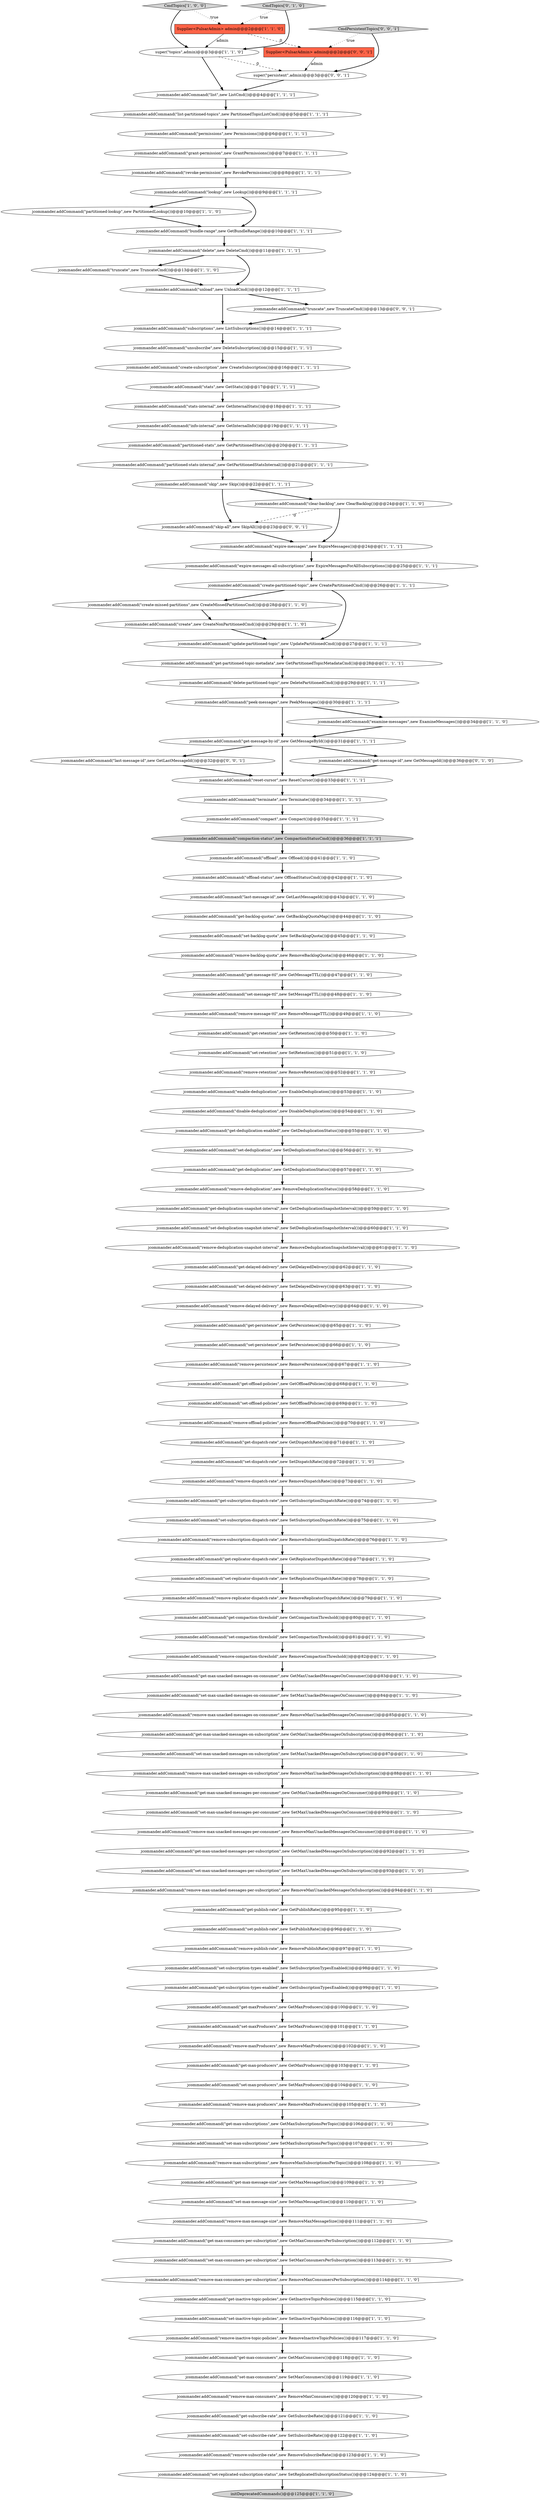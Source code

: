 digraph {
75 [style = filled, label = "jcommander.addCommand(\"get-max-producers\",new GetMaxProducers())@@@103@@@['1', '1', '0']", fillcolor = white, shape = ellipse image = "AAA0AAABBB1BBB"];
71 [style = filled, label = "jcommander.addCommand(\"get-message-by-id\",new GetMessageById())@@@31@@@['1', '1', '1']", fillcolor = white, shape = ellipse image = "AAA0AAABBB1BBB"];
31 [style = filled, label = "Supplier<PulsarAdmin> admin@@@2@@@['1', '1', '0']", fillcolor = tomato, shape = box image = "AAA0AAABBB1BBB"];
124 [style = filled, label = "CmdTopics['0', '1', '0']", fillcolor = lightgray, shape = diamond image = "AAA0AAABBB2BBB"];
78 [style = filled, label = "jcommander.addCommand(\"unsubscribe\",new DeleteSubscription())@@@15@@@['1', '1', '1']", fillcolor = white, shape = ellipse image = "AAA0AAABBB1BBB"];
100 [style = filled, label = "jcommander.addCommand(\"get-deduplication-snapshot-interval\",new GetDeduplicationSnapshotInterval())@@@59@@@['1', '1', '0']", fillcolor = white, shape = ellipse image = "AAA0AAABBB1BBB"];
22 [style = filled, label = "jcommander.addCommand(\"create-partitioned-topic\",new CreatePartitionedCmd())@@@26@@@['1', '1', '1']", fillcolor = white, shape = ellipse image = "AAA0AAABBB1BBB"];
40 [style = filled, label = "jcommander.addCommand(\"get-partitioned-topic-metadata\",new GetPartitionedTopicMetadataCmd())@@@28@@@['1', '1', '1']", fillcolor = white, shape = ellipse image = "AAA0AAABBB1BBB"];
110 [style = filled, label = "jcommander.addCommand(\"enable-deduplication\",new EnableDeduplication())@@@53@@@['1', '1', '0']", fillcolor = white, shape = ellipse image = "AAA0AAABBB1BBB"];
50 [style = filled, label = "jcommander.addCommand(\"set-max-unacked-messages-per-subscription\",new SetMaxUnackedMessagesOnSubscription())@@@93@@@['1', '1', '0']", fillcolor = white, shape = ellipse image = "AAA0AAABBB1BBB"];
77 [style = filled, label = "jcommander.addCommand(\"remove-maxProducers\",new RemoveMaxProducers())@@@102@@@['1', '1', '0']", fillcolor = white, shape = ellipse image = "AAA0AAABBB1BBB"];
76 [style = filled, label = "jcommander.addCommand(\"stats\",new GetStats())@@@17@@@['1', '1', '1']", fillcolor = white, shape = ellipse image = "AAA0AAABBB1BBB"];
58 [style = filled, label = "jcommander.addCommand(\"partitioned-stats\",new GetPartitionedStats())@@@20@@@['1', '1', '1']", fillcolor = white, shape = ellipse image = "AAA0AAABBB1BBB"];
115 [style = filled, label = "jcommander.addCommand(\"get-max-unacked-messages-on-subscription\",new GetMaxUnackedMessagesOnSubscription())@@@86@@@['1', '1', '0']", fillcolor = white, shape = ellipse image = "AAA0AAABBB1BBB"];
98 [style = filled, label = "jcommander.addCommand(\"list\",new ListCmd())@@@4@@@['1', '1', '1']", fillcolor = white, shape = ellipse image = "AAA0AAABBB1BBB"];
26 [style = filled, label = "jcommander.addCommand(\"remove-publish-rate\",new RemovePublishRate())@@@97@@@['1', '1', '0']", fillcolor = white, shape = ellipse image = "AAA0AAABBB1BBB"];
87 [style = filled, label = "jcommander.addCommand(\"delete\",new DeleteCmd())@@@11@@@['1', '1', '1']", fillcolor = white, shape = ellipse image = "AAA0AAABBB1BBB"];
128 [style = filled, label = "Supplier<PulsarAdmin> admin@@@2@@@['0', '0', '1']", fillcolor = tomato, shape = box image = "AAA0AAABBB3BBB"];
46 [style = filled, label = "jcommander.addCommand(\"remove-max-consumers-per-subscription\",new RemoveMaxConsumersPerSubscription())@@@114@@@['1', '1', '0']", fillcolor = white, shape = ellipse image = "AAA0AAABBB1BBB"];
1 [style = filled, label = "jcommander.addCommand(\"partitioned-stats-internal\",new GetPartitionedStatsInternal())@@@21@@@['1', '1', '1']", fillcolor = white, shape = ellipse image = "AAA0AAABBB1BBB"];
3 [style = filled, label = "jcommander.addCommand(\"get-dispatch-rate\",new GetDispatchRate())@@@71@@@['1', '1', '0']", fillcolor = white, shape = ellipse image = "AAA0AAABBB1BBB"];
91 [style = filled, label = "jcommander.addCommand(\"remove-replicator-dispatch-rate\",new RemoveReplicatorDispatchRate())@@@79@@@['1', '1', '0']", fillcolor = white, shape = ellipse image = "AAA0AAABBB1BBB"];
121 [style = filled, label = "jcommander.addCommand(\"set-compaction-threshold\",new SetCompactionThreshold())@@@81@@@['1', '1', '0']", fillcolor = white, shape = ellipse image = "AAA0AAABBB1BBB"];
131 [style = filled, label = "jcommander.addCommand(\"skip-all\",new SkipAll())@@@23@@@['0', '0', '1']", fillcolor = white, shape = ellipse image = "AAA0AAABBB3BBB"];
0 [style = filled, label = "jcommander.addCommand(\"create-subscription\",new CreateSubscription())@@@16@@@['1', '1', '1']", fillcolor = white, shape = ellipse image = "AAA0AAABBB1BBB"];
104 [style = filled, label = "CmdTopics['1', '0', '0']", fillcolor = lightgray, shape = diamond image = "AAA0AAABBB1BBB"];
15 [style = filled, label = "jcommander.addCommand(\"set-subscription-dispatch-rate\",new SetSubscriptionDispatchRate())@@@75@@@['1', '1', '0']", fillcolor = white, shape = ellipse image = "AAA0AAABBB1BBB"];
45 [style = filled, label = "jcommander.addCommand(\"get-delayed-delivery\",new GetDelayedDelivery())@@@62@@@['1', '1', '0']", fillcolor = white, shape = ellipse image = "AAA0AAABBB1BBB"];
123 [style = filled, label = "jcommander.addCommand(\"grant-permission\",new GrantPermissions())@@@7@@@['1', '1', '1']", fillcolor = white, shape = ellipse image = "AAA0AAABBB1BBB"];
28 [style = filled, label = "jcommander.addCommand(\"terminate\",new Terminate())@@@34@@@['1', '1', '1']", fillcolor = white, shape = ellipse image = "AAA0AAABBB1BBB"];
57 [style = filled, label = "jcommander.addCommand(\"set-max-consumers\",new SetMaxConsumers())@@@119@@@['1', '1', '0']", fillcolor = white, shape = ellipse image = "AAA0AAABBB1BBB"];
122 [style = filled, label = "jcommander.addCommand(\"remove-max-unacked-messages-on-consumer\",new RemoveMaxUnackedMessagesOnConsumer())@@@85@@@['1', '1', '0']", fillcolor = white, shape = ellipse image = "AAA0AAABBB1BBB"];
13 [style = filled, label = "jcommander.addCommand(\"permissions\",new Permissions())@@@6@@@['1', '1', '1']", fillcolor = white, shape = ellipse image = "AAA0AAABBB1BBB"];
52 [style = filled, label = "jcommander.addCommand(\"set-max-unacked-messages-on-subscription\",new SetMaxUnackedMessagesOnSubscription())@@@87@@@['1', '1', '0']", fillcolor = white, shape = ellipse image = "AAA0AAABBB1BBB"];
84 [style = filled, label = "jcommander.addCommand(\"get-inactive-topic-policies\",new GetInactiveTopicPolicies())@@@115@@@['1', '1', '0']", fillcolor = white, shape = ellipse image = "AAA0AAABBB1BBB"];
23 [style = filled, label = "jcommander.addCommand(\"set-retention\",new SetRetention())@@@51@@@['1', '1', '0']", fillcolor = white, shape = ellipse image = "AAA0AAABBB1BBB"];
33 [style = filled, label = "jcommander.addCommand(\"offload\",new Offload())@@@41@@@['1', '1', '0']", fillcolor = white, shape = ellipse image = "AAA0AAABBB1BBB"];
48 [style = filled, label = "jcommander.addCommand(\"remove-subscription-dispatch-rate\",new RemoveSubscriptionDispatchRate())@@@76@@@['1', '1', '0']", fillcolor = white, shape = ellipse image = "AAA0AAABBB1BBB"];
24 [style = filled, label = "jcommander.addCommand(\"get-max-unacked-messages-per-consumer\",new GetMaxUnackedMessagesOnConsumer())@@@89@@@['1', '1', '0']", fillcolor = white, shape = ellipse image = "AAA0AAABBB1BBB"];
25 [style = filled, label = "jcommander.addCommand(\"set-deduplication\",new SetDeduplicationStatus())@@@56@@@['1', '1', '0']", fillcolor = white, shape = ellipse image = "AAA0AAABBB1BBB"];
42 [style = filled, label = "jcommander.addCommand(\"set-max-subscriptions\",new SetMaxSubscriptionsPerTopic())@@@107@@@['1', '1', '0']", fillcolor = white, shape = ellipse image = "AAA0AAABBB1BBB"];
36 [style = filled, label = "jcommander.addCommand(\"create\",new CreateNonPartitionedCmd())@@@29@@@['1', '1', '0']", fillcolor = white, shape = ellipse image = "AAA0AAABBB1BBB"];
127 [style = filled, label = "jcommander.addCommand(\"last-message-id\",new GetLastMessageId())@@@32@@@['0', '0', '1']", fillcolor = white, shape = ellipse image = "AAA0AAABBB3BBB"];
53 [style = filled, label = "jcommander.addCommand(\"remove-inactive-topic-policies\",new RemoveInactiveTopicPolicies())@@@117@@@['1', '1', '0']", fillcolor = white, shape = ellipse image = "AAA0AAABBB1BBB"];
65 [style = filled, label = "jcommander.addCommand(\"subscriptions\",new ListSubscriptions())@@@14@@@['1', '1', '1']", fillcolor = white, shape = ellipse image = "AAA0AAABBB1BBB"];
119 [style = filled, label = "jcommander.addCommand(\"set-dispatch-rate\",new SetDispatchRate())@@@72@@@['1', '1', '0']", fillcolor = white, shape = ellipse image = "AAA0AAABBB1BBB"];
51 [style = filled, label = "jcommander.addCommand(\"get-compaction-threshold\",new GetCompactionThreshold())@@@80@@@['1', '1', '0']", fillcolor = white, shape = ellipse image = "AAA0AAABBB1BBB"];
16 [style = filled, label = "jcommander.addCommand(\"get-publish-rate\",new GetPublishRate())@@@95@@@['1', '1', '0']", fillcolor = white, shape = ellipse image = "AAA0AAABBB1BBB"];
96 [style = filled, label = "jcommander.addCommand(\"get-backlog-quotas\",new GetBacklogQuotaMap())@@@44@@@['1', '1', '0']", fillcolor = white, shape = ellipse image = "AAA0AAABBB1BBB"];
129 [style = filled, label = "CmdPersistentTopics['0', '0', '1']", fillcolor = lightgray, shape = diamond image = "AAA0AAABBB3BBB"];
126 [style = filled, label = "jcommander.addCommand(\"truncate\",new TruncateCmd())@@@13@@@['0', '0', '1']", fillcolor = white, shape = ellipse image = "AAA0AAABBB3BBB"];
130 [style = filled, label = "super(\"persistent\",admin)@@@3@@@['0', '0', '1']", fillcolor = white, shape = ellipse image = "AAA0AAABBB3BBB"];
20 [style = filled, label = "jcommander.addCommand(\"remove-deduplication\",new RemoveDeduplicationStatus())@@@58@@@['1', '1', '0']", fillcolor = white, shape = ellipse image = "AAA0AAABBB1BBB"];
44 [style = filled, label = "jcommander.addCommand(\"get-subscribe-rate\",new GetSubscribeRate())@@@121@@@['1', '1', '0']", fillcolor = white, shape = ellipse image = "AAA0AAABBB1BBB"];
73 [style = filled, label = "jcommander.addCommand(\"set-message-ttl\",new SetMessageTTL())@@@48@@@['1', '1', '0']", fillcolor = white, shape = ellipse image = "AAA0AAABBB1BBB"];
112 [style = filled, label = "jcommander.addCommand(\"partitioned-lookup\",new PartitionedLookup())@@@10@@@['1', '1', '0']", fillcolor = white, shape = ellipse image = "AAA0AAABBB1BBB"];
60 [style = filled, label = "jcommander.addCommand(\"get-max-message-size\",new GetMaxMessageSize())@@@109@@@['1', '1', '0']", fillcolor = white, shape = ellipse image = "AAA0AAABBB1BBB"];
92 [style = filled, label = "jcommander.addCommand(\"list-partitioned-topics\",new PartitionedTopicListCmd())@@@5@@@['1', '1', '1']", fillcolor = white, shape = ellipse image = "AAA0AAABBB1BBB"];
88 [style = filled, label = "jcommander.addCommand(\"remove-dispatch-rate\",new RemoveDispatchRate())@@@73@@@['1', '1', '0']", fillcolor = white, shape = ellipse image = "AAA0AAABBB1BBB"];
39 [style = filled, label = "jcommander.addCommand(\"reset-cursor\",new ResetCursor())@@@33@@@['1', '1', '1']", fillcolor = white, shape = ellipse image = "AAA0AAABBB1BBB"];
56 [style = filled, label = "jcommander.addCommand(\"set-delayed-delivery\",new SetDelayedDelivery())@@@63@@@['1', '1', '0']", fillcolor = white, shape = ellipse image = "AAA0AAABBB1BBB"];
86 [style = filled, label = "jcommander.addCommand(\"get-max-consumers-per-subscription\",new GetMaxConsumersPerSubscription())@@@112@@@['1', '1', '0']", fillcolor = white, shape = ellipse image = "AAA0AAABBB1BBB"];
89 [style = filled, label = "jcommander.addCommand(\"set-backlog-quota\",new SetBacklogQuota())@@@45@@@['1', '1', '0']", fillcolor = white, shape = ellipse image = "AAA0AAABBB1BBB"];
14 [style = filled, label = "jcommander.addCommand(\"remove-max-unacked-messages-per-consumer\",new RemoveMaxUnackedMessagesOnConsumer())@@@91@@@['1', '1', '0']", fillcolor = white, shape = ellipse image = "AAA0AAABBB1BBB"];
120 [style = filled, label = "jcommander.addCommand(\"set-replicator-dispatch-rate\",new SetReplicatorDispatchRate())@@@78@@@['1', '1', '0']", fillcolor = white, shape = ellipse image = "AAA0AAABBB1BBB"];
111 [style = filled, label = "jcommander.addCommand(\"create-missed-partitions\",new CreateMissedPartitionsCmd())@@@28@@@['1', '1', '0']", fillcolor = white, shape = ellipse image = "AAA0AAABBB1BBB"];
4 [style = filled, label = "jcommander.addCommand(\"remove-compaction-threshold\",new RemoveCompactionThreshold())@@@82@@@['1', '1', '0']", fillcolor = white, shape = ellipse image = "AAA0AAABBB1BBB"];
11 [style = filled, label = "jcommander.addCommand(\"set-max-producers\",new SetMaxProducers())@@@104@@@['1', '1', '0']", fillcolor = white, shape = ellipse image = "AAA0AAABBB1BBB"];
37 [style = filled, label = "jcommander.addCommand(\"get-retention\",new GetRetention())@@@50@@@['1', '1', '0']", fillcolor = white, shape = ellipse image = "AAA0AAABBB1BBB"];
93 [style = filled, label = "jcommander.addCommand(\"get-subscription-types-enabled\",new GetSubscriptionTypesEnabled())@@@99@@@['1', '1', '0']", fillcolor = white, shape = ellipse image = "AAA0AAABBB1BBB"];
47 [style = filled, label = "jcommander.addCommand(\"remove-offload-policies\",new RemoveOffloadPolicies())@@@70@@@['1', '1', '0']", fillcolor = white, shape = ellipse image = "AAA0AAABBB1BBB"];
95 [style = filled, label = "jcommander.addCommand(\"get-max-subscriptions\",new GetMaxSubscriptionsPerTopic())@@@106@@@['1', '1', '0']", fillcolor = white, shape = ellipse image = "AAA0AAABBB1BBB"];
103 [style = filled, label = "jcommander.addCommand(\"set-publish-rate\",new SetPublishRate())@@@96@@@['1', '1', '0']", fillcolor = white, shape = ellipse image = "AAA0AAABBB1BBB"];
38 [style = filled, label = "jcommander.addCommand(\"expire-messages-all-subscriptions\",new ExpireMessagesForAllSubscriptions())@@@25@@@['1', '1', '1']", fillcolor = white, shape = ellipse image = "AAA0AAABBB1BBB"];
27 [style = filled, label = "jcommander.addCommand(\"peek-messages\",new PeekMessages())@@@30@@@['1', '1', '1']", fillcolor = white, shape = ellipse image = "AAA0AAABBB1BBB"];
125 [style = filled, label = "jcommander.addCommand(\"get-message-id\",new GetMessageId())@@@36@@@['0', '1', '0']", fillcolor = white, shape = ellipse image = "AAA1AAABBB2BBB"];
61 [style = filled, label = "jcommander.addCommand(\"get-replicator-dispatch-rate\",new GetReplicatorDispatchRate())@@@77@@@['1', '1', '0']", fillcolor = white, shape = ellipse image = "AAA0AAABBB1BBB"];
6 [style = filled, label = "jcommander.addCommand(\"remove-deduplication-snapshot-interval\",new RemoveDeduplicationSnapshotInterval())@@@61@@@['1', '1', '0']", fillcolor = white, shape = ellipse image = "AAA0AAABBB1BBB"];
2 [style = filled, label = "jcommander.addCommand(\"set-offload-policies\",new SetOffloadPolicies())@@@69@@@['1', '1', '0']", fillcolor = white, shape = ellipse image = "AAA0AAABBB1BBB"];
69 [style = filled, label = "jcommander.addCommand(\"truncate\",new TruncateCmd())@@@13@@@['1', '1', '0']", fillcolor = white, shape = ellipse image = "AAA0AAABBB1BBB"];
59 [style = filled, label = "jcommander.addCommand(\"compaction-status\",new CompactionStatusCmd())@@@36@@@['1', '1', '1']", fillcolor = lightgray, shape = ellipse image = "AAA0AAABBB1BBB"];
70 [style = filled, label = "jcommander.addCommand(\"revoke-permission\",new RevokePermissions())@@@8@@@['1', '1', '1']", fillcolor = white, shape = ellipse image = "AAA0AAABBB1BBB"];
66 [style = filled, label = "jcommander.addCommand(\"remove-max-message-size\",new RemoveMaxMessageSize())@@@111@@@['1', '1', '0']", fillcolor = white, shape = ellipse image = "AAA0AAABBB1BBB"];
54 [style = filled, label = "jcommander.addCommand(\"remove-max-subscriptions\",new RemoveMaxSubscriptionsPerTopic())@@@108@@@['1', '1', '0']", fillcolor = white, shape = ellipse image = "AAA0AAABBB1BBB"];
49 [style = filled, label = "jcommander.addCommand(\"compact\",new Compact())@@@35@@@['1', '1', '1']", fillcolor = white, shape = ellipse image = "AAA0AAABBB1BBB"];
118 [style = filled, label = "jcommander.addCommand(\"remove-max-unacked-messages-per-subscription\",new RemoveMaxUnackedMessagesOnSubscription())@@@94@@@['1', '1', '0']", fillcolor = white, shape = ellipse image = "AAA0AAABBB1BBB"];
74 [style = filled, label = "jcommander.addCommand(\"set-max-unacked-messages-on-consumer\",new SetMaxUnackedMessagesOnConsumer())@@@84@@@['1', '1', '0']", fillcolor = white, shape = ellipse image = "AAA0AAABBB1BBB"];
101 [style = filled, label = "jcommander.addCommand(\"get-subscription-dispatch-rate\",new GetSubscriptionDispatchRate())@@@74@@@['1', '1', '0']", fillcolor = white, shape = ellipse image = "AAA0AAABBB1BBB"];
117 [style = filled, label = "jcommander.addCommand(\"get-message-ttl\",new GetMessageTTL())@@@47@@@['1', '1', '0']", fillcolor = white, shape = ellipse image = "AAA0AAABBB1BBB"];
30 [style = filled, label = "jcommander.addCommand(\"get-max-unacked-messages-on-consumer\",new GetMaxUnackedMessagesOnConsumer())@@@83@@@['1', '1', '0']", fillcolor = white, shape = ellipse image = "AAA0AAABBB1BBB"];
5 [style = filled, label = "jcommander.addCommand(\"set-replicated-subscription-status\",new SetReplicatedSubscriptionStatus())@@@124@@@['1', '1', '0']", fillcolor = white, shape = ellipse image = "AAA0AAABBB1BBB"];
8 [style = filled, label = "jcommander.addCommand(\"bundle-range\",new GetBundleRange())@@@10@@@['1', '1', '1']", fillcolor = white, shape = ellipse image = "AAA0AAABBB1BBB"];
35 [style = filled, label = "jcommander.addCommand(\"last-message-id\",new GetLastMessageId())@@@43@@@['1', '1', '0']", fillcolor = white, shape = ellipse image = "AAA0AAABBB1BBB"];
108 [style = filled, label = "jcommander.addCommand(\"remove-max-producers\",new RemoveMaxProducers())@@@105@@@['1', '1', '0']", fillcolor = white, shape = ellipse image = "AAA0AAABBB1BBB"];
12 [style = filled, label = "jcommander.addCommand(\"remove-max-unacked-messages-on-subscription\",new RemoveMaxUnackedMessagesOnSubscription())@@@88@@@['1', '1', '0']", fillcolor = white, shape = ellipse image = "AAA0AAABBB1BBB"];
18 [style = filled, label = "jcommander.addCommand(\"get-max-unacked-messages-per-subscription\",new GetMaxUnackedMessagesOnSubscription())@@@92@@@['1', '1', '0']", fillcolor = white, shape = ellipse image = "AAA0AAABBB1BBB"];
19 [style = filled, label = "jcommander.addCommand(\"get-max-consumers\",new GetMaxConsumers())@@@118@@@['1', '1', '0']", fillcolor = white, shape = ellipse image = "AAA0AAABBB1BBB"];
102 [style = filled, label = "jcommander.addCommand(\"set-max-consumers-per-subscription\",new SetMaxConsumersPerSubscription())@@@113@@@['1', '1', '0']", fillcolor = white, shape = ellipse image = "AAA0AAABBB1BBB"];
107 [style = filled, label = "jcommander.addCommand(\"set-deduplication-snapshot-interval\",new SetDeduplicationSnapshotInterval())@@@60@@@['1', '1', '0']", fillcolor = white, shape = ellipse image = "AAA0AAABBB1BBB"];
67 [style = filled, label = "jcommander.addCommand(\"clear-backlog\",new ClearBacklog())@@@24@@@['1', '1', '0']", fillcolor = white, shape = ellipse image = "AAA0AAABBB1BBB"];
68 [style = filled, label = "jcommander.addCommand(\"get-deduplication-enabled\",new GetDeduplicationStatus())@@@55@@@['1', '1', '0']", fillcolor = white, shape = ellipse image = "AAA0AAABBB1BBB"];
80 [style = filled, label = "jcommander.addCommand(\"set-maxProducers\",new SetMaxProducers())@@@101@@@['1', '1', '0']", fillcolor = white, shape = ellipse image = "AAA0AAABBB1BBB"];
114 [style = filled, label = "jcommander.addCommand(\"get-offload-policies\",new GetOffloadPolicies())@@@68@@@['1', '1', '0']", fillcolor = white, shape = ellipse image = "AAA0AAABBB1BBB"];
9 [style = filled, label = "jcommander.addCommand(\"lookup\",new Lookup())@@@9@@@['1', '1', '1']", fillcolor = white, shape = ellipse image = "AAA0AAABBB1BBB"];
97 [style = filled, label = "jcommander.addCommand(\"set-subscription-types-enabled\",new SetSubscriptionTypesEnabled())@@@98@@@['1', '1', '0']", fillcolor = white, shape = ellipse image = "AAA0AAABBB1BBB"];
106 [style = filled, label = "jcommander.addCommand(\"offload-status\",new OffloadStatusCmd())@@@42@@@['1', '1', '0']", fillcolor = white, shape = ellipse image = "AAA0AAABBB1BBB"];
82 [style = filled, label = "jcommander.addCommand(\"get-persistence\",new GetPersistence())@@@65@@@['1', '1', '0']", fillcolor = white, shape = ellipse image = "AAA0AAABBB1BBB"];
29 [style = filled, label = "jcommander.addCommand(\"remove-retention\",new RemoveRetention())@@@52@@@['1', '1', '0']", fillcolor = white, shape = ellipse image = "AAA0AAABBB1BBB"];
64 [style = filled, label = "jcommander.addCommand(\"remove-message-ttl\",new RemoveMessageTTL())@@@49@@@['1', '1', '0']", fillcolor = white, shape = ellipse image = "AAA0AAABBB1BBB"];
63 [style = filled, label = "jcommander.addCommand(\"remove-max-consumers\",new RemoveMaxConsumers())@@@120@@@['1', '1', '0']", fillcolor = white, shape = ellipse image = "AAA0AAABBB1BBB"];
83 [style = filled, label = "super(\"topics\",admin)@@@3@@@['1', '1', '0']", fillcolor = white, shape = ellipse image = "AAA0AAABBB1BBB"];
62 [style = filled, label = "jcommander.addCommand(\"info-internal\",new GetInternalInfo())@@@19@@@['1', '1', '1']", fillcolor = white, shape = ellipse image = "AAA0AAABBB1BBB"];
109 [style = filled, label = "jcommander.addCommand(\"remove-persistence\",new RemovePersistence())@@@67@@@['1', '1', '0']", fillcolor = white, shape = ellipse image = "AAA0AAABBB1BBB"];
7 [style = filled, label = "jcommander.addCommand(\"delete-partitioned-topic\",new DeletePartitionedCmd())@@@29@@@['1', '1', '1']", fillcolor = white, shape = ellipse image = "AAA0AAABBB1BBB"];
10 [style = filled, label = "jcommander.addCommand(\"update-partitioned-topic\",new UpdatePartitionedCmd())@@@27@@@['1', '1', '1']", fillcolor = white, shape = ellipse image = "AAA0AAABBB1BBB"];
72 [style = filled, label = "jcommander.addCommand(\"set-inactive-topic-policies\",new SetInactiveTopicPolicies())@@@116@@@['1', '1', '0']", fillcolor = white, shape = ellipse image = "AAA0AAABBB1BBB"];
116 [style = filled, label = "jcommander.addCommand(\"unload\",new UnloadCmd())@@@12@@@['1', '1', '1']", fillcolor = white, shape = ellipse image = "AAA0AAABBB1BBB"];
85 [style = filled, label = "jcommander.addCommand(\"remove-subscribe-rate\",new RemoveSubscribeRate())@@@123@@@['1', '1', '0']", fillcolor = white, shape = ellipse image = "AAA0AAABBB1BBB"];
90 [style = filled, label = "jcommander.addCommand(\"remove-delayed-delivery\",new RemoveDelayedDelivery())@@@64@@@['1', '1', '0']", fillcolor = white, shape = ellipse image = "AAA0AAABBB1BBB"];
105 [style = filled, label = "jcommander.addCommand(\"skip\",new Skip())@@@22@@@['1', '1', '1']", fillcolor = white, shape = ellipse image = "AAA0AAABBB1BBB"];
21 [style = filled, label = "jcommander.addCommand(\"get-maxProducers\",new GetMaxProducers())@@@100@@@['1', '1', '0']", fillcolor = white, shape = ellipse image = "AAA0AAABBB1BBB"];
99 [style = filled, label = "jcommander.addCommand(\"examine-messages\",new ExamineMessages())@@@34@@@['1', '1', '0']", fillcolor = white, shape = ellipse image = "AAA0AAABBB1BBB"];
81 [style = filled, label = "initDeprecatedCommands()@@@125@@@['1', '1', '0']", fillcolor = lightgray, shape = ellipse image = "AAA0AAABBB1BBB"];
79 [style = filled, label = "jcommander.addCommand(\"disable-deduplication\",new DisableDeduplication())@@@54@@@['1', '1', '0']", fillcolor = white, shape = ellipse image = "AAA0AAABBB1BBB"];
17 [style = filled, label = "jcommander.addCommand(\"stats-internal\",new GetInternalStats())@@@18@@@['1', '1', '1']", fillcolor = white, shape = ellipse image = "AAA0AAABBB1BBB"];
34 [style = filled, label = "jcommander.addCommand(\"set-persistence\",new SetPersistence())@@@66@@@['1', '1', '0']", fillcolor = white, shape = ellipse image = "AAA0AAABBB1BBB"];
32 [style = filled, label = "jcommander.addCommand(\"remove-backlog-quota\",new RemoveBacklogQuota())@@@46@@@['1', '1', '0']", fillcolor = white, shape = ellipse image = "AAA0AAABBB1BBB"];
55 [style = filled, label = "jcommander.addCommand(\"set-subscribe-rate\",new SetSubscribeRate())@@@122@@@['1', '1', '0']", fillcolor = white, shape = ellipse image = "AAA0AAABBB1BBB"];
94 [style = filled, label = "jcommander.addCommand(\"get-deduplication\",new GetDeduplicationStatus())@@@57@@@['1', '1', '0']", fillcolor = white, shape = ellipse image = "AAA0AAABBB1BBB"];
41 [style = filled, label = "jcommander.addCommand(\"set-max-unacked-messages-per-consumer\",new SetMaxUnackedMessagesOnConsumer())@@@90@@@['1', '1', '0']", fillcolor = white, shape = ellipse image = "AAA0AAABBB1BBB"];
43 [style = filled, label = "jcommander.addCommand(\"set-max-message-size\",new SetMaxMessageSize())@@@110@@@['1', '1', '0']", fillcolor = white, shape = ellipse image = "AAA0AAABBB1BBB"];
113 [style = filled, label = "jcommander.addCommand(\"expire-messages\",new ExpireMessages())@@@24@@@['1', '1', '1']", fillcolor = white, shape = ellipse image = "AAA0AAABBB1BBB"];
104->83 [style = bold, label=""];
87->116 [style = bold, label=""];
129->128 [style = dotted, label="true"];
32->117 [style = bold, label=""];
114->2 [style = bold, label=""];
87->69 [style = bold, label=""];
105->131 [style = bold, label=""];
105->67 [style = bold, label=""];
101->15 [style = bold, label=""];
120->91 [style = bold, label=""];
20->100 [style = bold, label=""];
51->121 [style = bold, label=""];
64->37 [style = bold, label=""];
12->24 [style = bold, label=""];
28->49 [style = bold, label=""];
121->4 [style = bold, label=""];
31->83 [style = solid, label="admin"];
31->128 [style = dashed, label="0"];
10->40 [style = bold, label=""];
106->35 [style = bold, label=""];
6->45 [style = bold, label=""];
128->130 [style = solid, label="admin"];
5->81 [style = bold, label=""];
71->125 [style = bold, label=""];
98->92 [style = bold, label=""];
47->3 [style = bold, label=""];
71->39 [style = bold, label=""];
113->38 [style = bold, label=""];
29->110 [style = bold, label=""];
8->87 [style = bold, label=""];
100->107 [style = bold, label=""];
30->74 [style = bold, label=""];
44->55 [style = bold, label=""];
23->29 [style = bold, label=""];
102->46 [style = bold, label=""];
99->71 [style = bold, label=""];
53->19 [style = bold, label=""];
71->127 [style = bold, label=""];
126->65 [style = bold, label=""];
85->5 [style = bold, label=""];
93->21 [style = bold, label=""];
42->54 [style = bold, label=""];
27->71 [style = bold, label=""];
67->131 [style = dashed, label="0"];
116->65 [style = bold, label=""];
77->75 [style = bold, label=""];
86->102 [style = bold, label=""];
2->47 [style = bold, label=""];
108->95 [style = bold, label=""];
130->98 [style = bold, label=""];
61->120 [style = bold, label=""];
66->86 [style = bold, label=""];
60->43 [style = bold, label=""];
19->57 [style = bold, label=""];
16->103 [style = bold, label=""];
74->122 [style = bold, label=""];
88->101 [style = bold, label=""];
40->7 [style = bold, label=""];
65->78 [style = bold, label=""];
83->98 [style = bold, label=""];
110->79 [style = bold, label=""];
84->72 [style = bold, label=""];
50->118 [style = bold, label=""];
80->77 [style = bold, label=""];
33->106 [style = bold, label=""];
35->96 [style = bold, label=""];
72->53 [style = bold, label=""];
52->12 [style = bold, label=""];
41->14 [style = bold, label=""];
1->105 [style = bold, label=""];
46->84 [style = bold, label=""];
22->10 [style = bold, label=""];
7->27 [style = bold, label=""];
57->63 [style = bold, label=""];
9->112 [style = bold, label=""];
82->34 [style = bold, label=""];
49->59 [style = bold, label=""];
11->108 [style = bold, label=""];
67->113 [style = bold, label=""];
13->123 [style = bold, label=""];
56->90 [style = bold, label=""];
119->88 [style = bold, label=""];
36->10 [style = bold, label=""];
96->89 [style = bold, label=""];
103->26 [style = bold, label=""];
70->9 [style = bold, label=""];
55->85 [style = bold, label=""];
112->8 [style = bold, label=""];
123->70 [style = bold, label=""];
63->44 [style = bold, label=""];
127->39 [style = bold, label=""];
18->50 [style = bold, label=""];
15->48 [style = bold, label=""];
21->80 [style = bold, label=""];
17->62 [style = bold, label=""];
59->33 [style = bold, label=""];
89->32 [style = bold, label=""];
107->6 [style = bold, label=""];
75->11 [style = bold, label=""];
95->42 [style = bold, label=""];
45->56 [style = bold, label=""];
54->60 [style = bold, label=""];
43->66 [style = bold, label=""];
104->31 [style = dotted, label="true"];
26->97 [style = bold, label=""];
111->36 [style = bold, label=""];
90->82 [style = bold, label=""];
124->31 [style = dotted, label="true"];
27->99 [style = bold, label=""];
83->130 [style = dashed, label="0"];
125->39 [style = bold, label=""];
124->83 [style = bold, label=""];
39->28 [style = bold, label=""];
14->18 [style = bold, label=""];
25->94 [style = bold, label=""];
116->126 [style = bold, label=""];
3->119 [style = bold, label=""];
92->13 [style = bold, label=""];
115->52 [style = bold, label=""];
38->22 [style = bold, label=""];
22->111 [style = bold, label=""];
129->130 [style = bold, label=""];
97->93 [style = bold, label=""];
76->17 [style = bold, label=""];
117->73 [style = bold, label=""];
94->20 [style = bold, label=""];
48->61 [style = bold, label=""];
24->41 [style = bold, label=""];
131->113 [style = bold, label=""];
122->115 [style = bold, label=""];
0->76 [style = bold, label=""];
69->116 [style = bold, label=""];
78->0 [style = bold, label=""];
34->109 [style = bold, label=""];
79->68 [style = bold, label=""];
73->64 [style = bold, label=""];
109->114 [style = bold, label=""];
9->8 [style = bold, label=""];
37->23 [style = bold, label=""];
4->30 [style = bold, label=""];
118->16 [style = bold, label=""];
62->58 [style = bold, label=""];
68->25 [style = bold, label=""];
91->51 [style = bold, label=""];
58->1 [style = bold, label=""];
}
